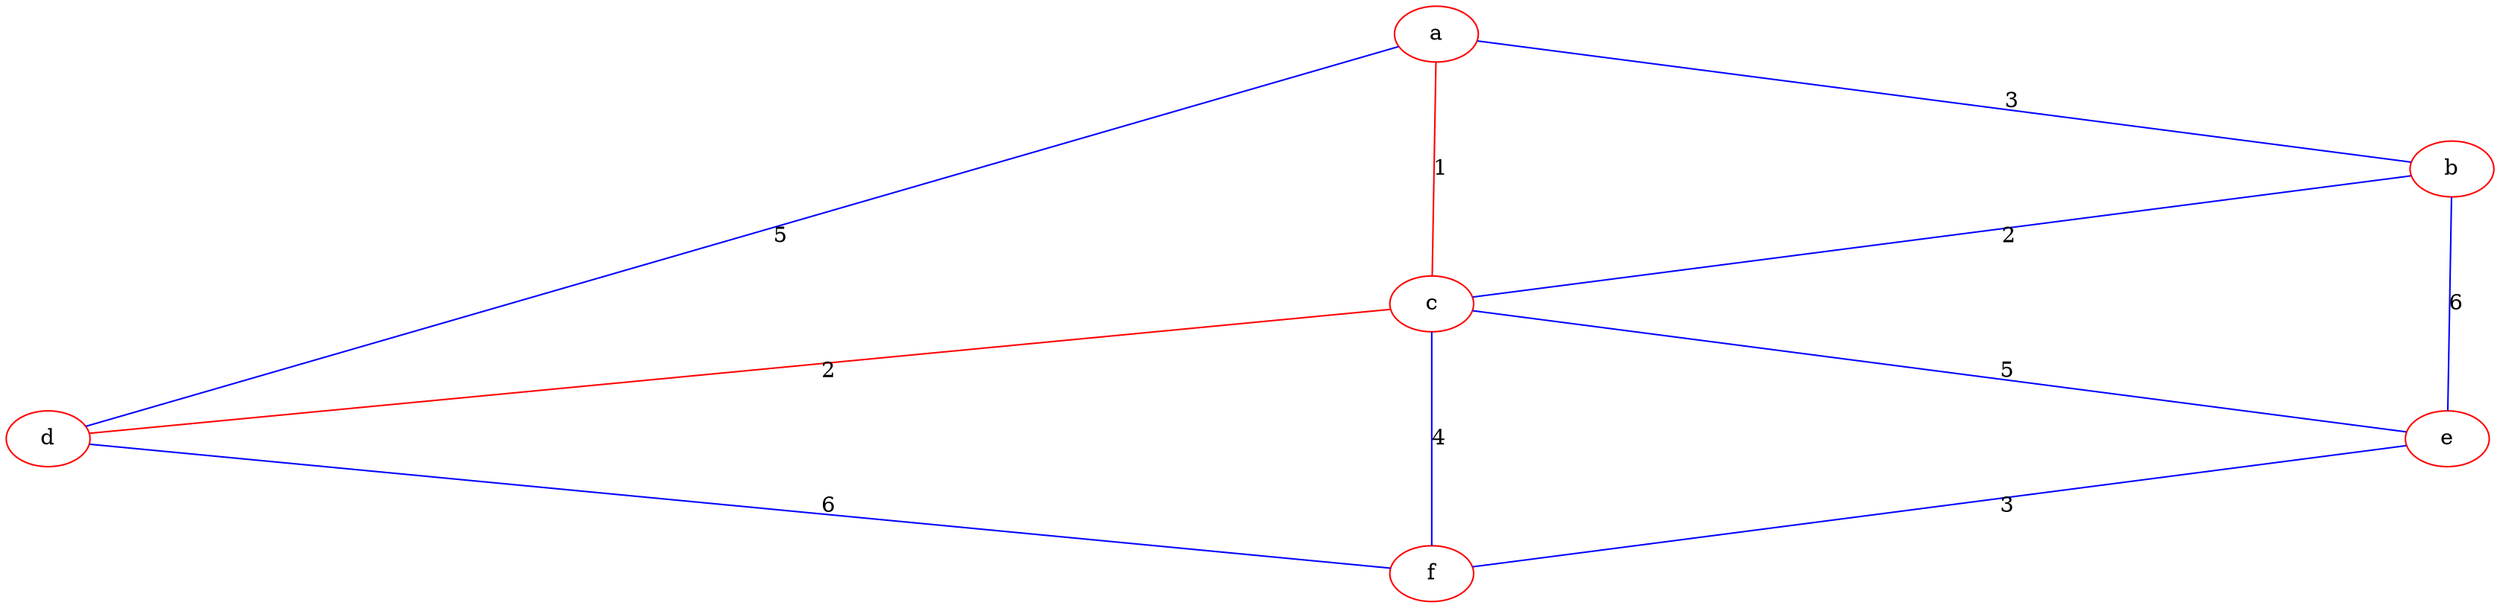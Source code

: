 digraph {
    splines=true;
    sep="+25,25";
    overlap=scalexy;
    nodesep=6.0;

    a -> b [label="3", dir=none, color=blue]
    a -> c [label="1", dir=none, color=red]
    a -> d [label="5", dir=none, color=blue]

    b -> c [label="2", dir=none, color=blue]
    c -> d [label="2", dir=none, color=red]

    b -> e [label="6", dir=none, color=blue]
    c -> e [label="5", dir=none, color=blue]

    c -> f [label="4", dir=none, color=blue]
    d -> f [label="6", dir=none, color=blue]

    e -> f [label="3", dir=none, color=blue]

    a [color=red]
    b [color=red]
    c [color=red]
    d [color=red]
    e [color=red]
    f [color=red]
}

